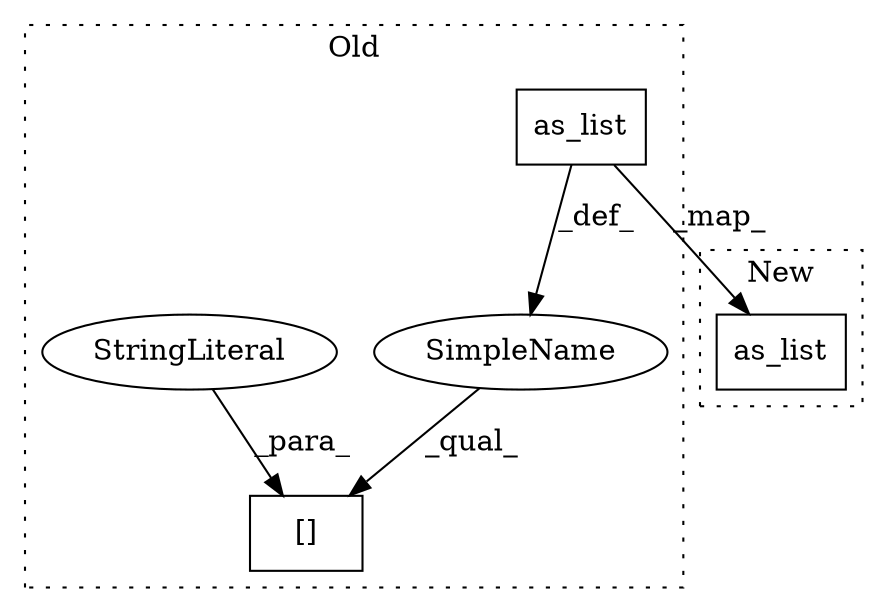 digraph G {
subgraph cluster0 {
1 [label="as_list" a="32" s="3904" l="9" shape="box"];
3 [label="[]" a="2" s="3896,3932" l="18,1" shape="box"];
4 [label="SimpleName" a="42" s="" l="" shape="ellipse"];
5 [label="StringLiteral" a="45" s="3914" l="18" shape="ellipse"];
label = "Old";
style="dotted";
}
subgraph cluster1 {
2 [label="as_list" a="32" s="4541" l="9" shape="box"];
label = "New";
style="dotted";
}
1 -> 4 [label="_def_"];
1 -> 2 [label="_map_"];
4 -> 3 [label="_qual_"];
5 -> 3 [label="_para_"];
}